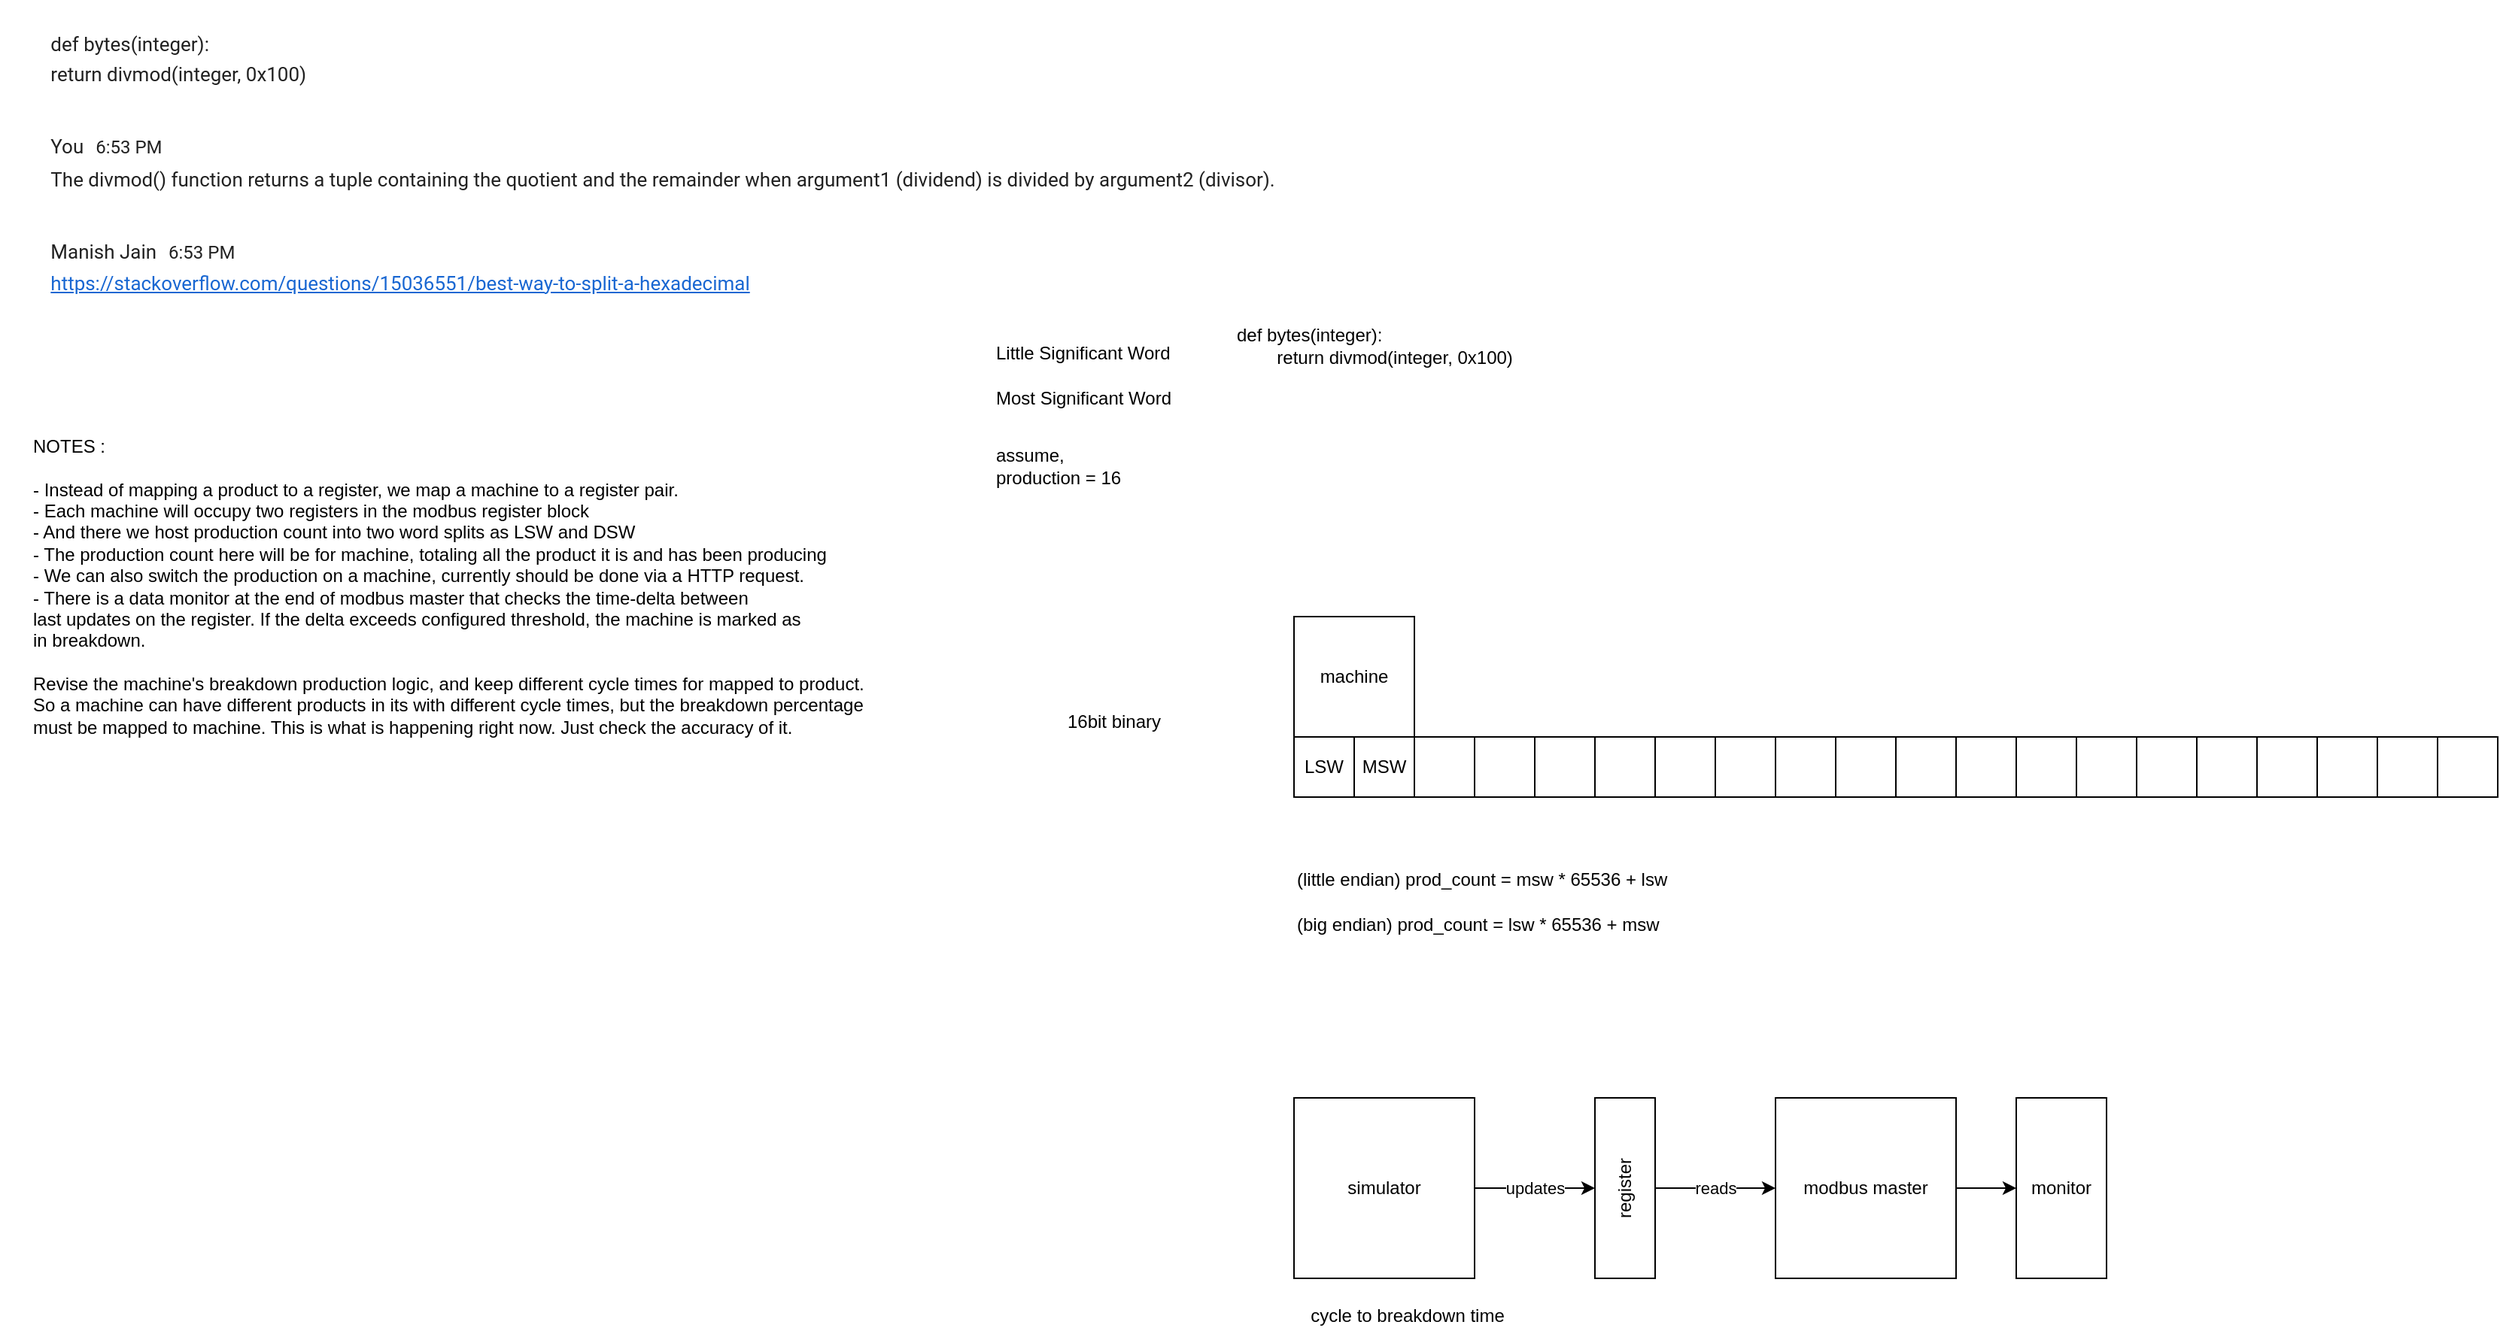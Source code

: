 <mxfile version="20.8.10" type="device"><diagram name="Page-1" id="9J_NrtrjAjr4oXSVWYrk"><mxGraphModel dx="13418" dy="16820" grid="1" gridSize="10" guides="1" tooltips="1" connect="1" arrows="1" fold="1" page="1" pageScale="1" pageWidth="12000" pageHeight="16000" math="0" shadow="0"><root><mxCell id="0"/><mxCell id="1" parent="0"/><mxCell id="U2GMqxFalr2ZggHfM8GO-1" value="LSW" style="rounded=0;whiteSpace=wrap;html=1;" parent="1" vertex="1"><mxGeometry x="280" y="480" width="40" height="40" as="geometry"/></mxCell><mxCell id="U2GMqxFalr2ZggHfM8GO-2" value="MSW" style="rounded=0;whiteSpace=wrap;html=1;" parent="1" vertex="1"><mxGeometry x="320" y="480" width="40" height="40" as="geometry"/></mxCell><mxCell id="U2GMqxFalr2ZggHfM8GO-3" value="" style="rounded=0;whiteSpace=wrap;html=1;" parent="1" vertex="1"><mxGeometry x="360" y="480" width="40" height="40" as="geometry"/></mxCell><mxCell id="U2GMqxFalr2ZggHfM8GO-4" value="" style="rounded=0;whiteSpace=wrap;html=1;" parent="1" vertex="1"><mxGeometry x="400" y="480" width="40" height="40" as="geometry"/></mxCell><mxCell id="U2GMqxFalr2ZggHfM8GO-5" value="" style="rounded=0;whiteSpace=wrap;html=1;" parent="1" vertex="1"><mxGeometry x="440" y="480" width="40" height="40" as="geometry"/></mxCell><mxCell id="U2GMqxFalr2ZggHfM8GO-9" value="" style="rounded=0;whiteSpace=wrap;html=1;" parent="1" vertex="1"><mxGeometry x="480" y="480" width="40" height="40" as="geometry"/></mxCell><mxCell id="U2GMqxFalr2ZggHfM8GO-10" value="" style="rounded=0;whiteSpace=wrap;html=1;" parent="1" vertex="1"><mxGeometry x="520" y="480" width="40" height="40" as="geometry"/></mxCell><mxCell id="U2GMqxFalr2ZggHfM8GO-11" value="" style="rounded=0;whiteSpace=wrap;html=1;" parent="1" vertex="1"><mxGeometry x="560" y="480" width="40" height="40" as="geometry"/></mxCell><mxCell id="U2GMqxFalr2ZggHfM8GO-12" value="" style="rounded=0;whiteSpace=wrap;html=1;" parent="1" vertex="1"><mxGeometry x="600" y="480" width="40" height="40" as="geometry"/></mxCell><mxCell id="U2GMqxFalr2ZggHfM8GO-13" value="" style="rounded=0;whiteSpace=wrap;html=1;" parent="1" vertex="1"><mxGeometry x="640" y="480" width="40" height="40" as="geometry"/></mxCell><mxCell id="U2GMqxFalr2ZggHfM8GO-14" value="" style="rounded=0;whiteSpace=wrap;html=1;" parent="1" vertex="1"><mxGeometry x="680" y="480" width="40" height="40" as="geometry"/></mxCell><mxCell id="U2GMqxFalr2ZggHfM8GO-15" value="" style="rounded=0;whiteSpace=wrap;html=1;" parent="1" vertex="1"><mxGeometry x="720" y="480" width="40" height="40" as="geometry"/></mxCell><mxCell id="U2GMqxFalr2ZggHfM8GO-16" value="" style="rounded=0;whiteSpace=wrap;html=1;" parent="1" vertex="1"><mxGeometry x="760" y="480" width="40" height="40" as="geometry"/></mxCell><mxCell id="U2GMqxFalr2ZggHfM8GO-17" value="" style="rounded=0;whiteSpace=wrap;html=1;" parent="1" vertex="1"><mxGeometry x="800" y="480" width="40" height="40" as="geometry"/></mxCell><mxCell id="U2GMqxFalr2ZggHfM8GO-18" value="" style="rounded=0;whiteSpace=wrap;html=1;" parent="1" vertex="1"><mxGeometry x="840" y="480" width="40" height="40" as="geometry"/></mxCell><mxCell id="U2GMqxFalr2ZggHfM8GO-19" value="" style="rounded=0;whiteSpace=wrap;html=1;" parent="1" vertex="1"><mxGeometry x="880" y="480" width="40" height="40" as="geometry"/></mxCell><mxCell id="U2GMqxFalr2ZggHfM8GO-20" value="" style="rounded=0;whiteSpace=wrap;html=1;" parent="1" vertex="1"><mxGeometry x="920" y="480" width="40" height="40" as="geometry"/></mxCell><mxCell id="U2GMqxFalr2ZggHfM8GO-21" value="" style="rounded=0;whiteSpace=wrap;html=1;" parent="1" vertex="1"><mxGeometry x="960" y="480" width="40" height="40" as="geometry"/></mxCell><mxCell id="U2GMqxFalr2ZggHfM8GO-22" value="" style="rounded=0;whiteSpace=wrap;html=1;" parent="1" vertex="1"><mxGeometry x="1000" y="480" width="40" height="40" as="geometry"/></mxCell><mxCell id="U2GMqxFalr2ZggHfM8GO-23" value="" style="rounded=0;whiteSpace=wrap;html=1;" parent="1" vertex="1"><mxGeometry x="1040" y="480" width="40" height="40" as="geometry"/></mxCell><mxCell id="U2GMqxFalr2ZggHfM8GO-24" value="machine" style="rounded=0;whiteSpace=wrap;html=1;" parent="1" vertex="1"><mxGeometry x="280" y="400" width="80" height="80" as="geometry"/></mxCell><mxCell id="U2GMqxFalr2ZggHfM8GO-25" value="Little Significant Word" style="text;html=1;align=left;verticalAlign=middle;resizable=0;points=[];autosize=1;strokeColor=none;fillColor=none;" parent="1" vertex="1"><mxGeometry x="80" y="210" width="140" height="30" as="geometry"/></mxCell><mxCell id="U2GMqxFalr2ZggHfM8GO-26" value="Most Significant Word" style="text;html=1;align=left;verticalAlign=middle;resizable=0;points=[];autosize=1;strokeColor=none;fillColor=none;" parent="1" vertex="1"><mxGeometry x="80" y="240" width="140" height="30" as="geometry"/></mxCell><mxCell id="U2GMqxFalr2ZggHfM8GO-27" value="(little endian) prod_count = msw * 65536 + lsw" style="text;html=1;align=left;verticalAlign=middle;resizable=0;points=[];autosize=1;strokeColor=none;fillColor=none;" parent="1" vertex="1"><mxGeometry x="280" y="560" width="270" height="30" as="geometry"/></mxCell><mxCell id="U2GMqxFalr2ZggHfM8GO-28" value="(big endian) prod_count = lsw * 65536 + msw" style="text;html=1;align=left;verticalAlign=middle;resizable=0;points=[];autosize=1;strokeColor=none;fillColor=none;" parent="1" vertex="1"><mxGeometry x="280" y="590" width="260" height="30" as="geometry"/></mxCell><mxCell id="U2GMqxFalr2ZggHfM8GO-29" value="16bit binary" style="text;html=1;align=center;verticalAlign=middle;resizable=0;points=[];autosize=1;strokeColor=none;fillColor=none;" parent="1" vertex="1"><mxGeometry x="115" y="455" width="90" height="30" as="geometry"/></mxCell><mxCell id="U2GMqxFalr2ZggHfM8GO-30" value="assume,&lt;br&gt;production = 16&amp;nbsp;" style="text;html=1;align=left;verticalAlign=middle;resizable=0;points=[];autosize=1;strokeColor=none;fillColor=none;" parent="1" vertex="1"><mxGeometry x="80" y="280" width="110" height="40" as="geometry"/></mxCell><mxCell id="U2GMqxFalr2ZggHfM8GO-31" value="def bytes(integer):&lt;br&gt;&lt;span style=&quot;white-space: pre;&quot;&gt;&#9;&lt;/span&gt;return divmod(integer, 0x100)" style="text;html=1;align=left;verticalAlign=middle;resizable=0;points=[];autosize=1;strokeColor=none;fillColor=none;" parent="1" vertex="1"><mxGeometry x="240" y="200" width="210" height="40" as="geometry"/></mxCell><mxCell id="U2GMqxFalr2ZggHfM8GO-32" value="&lt;div style=&quot;-webkit-tap-highlight-color: transparent; padding: 0.75rem 1.5rem 0.875rem; color: rgba(0, 0, 0, 0.87); font-family: Roboto, arial, sans-serif; text-align: left; background-color: rgb(255, 255, 255); order: 0;&quot; data-formatted-timestamp=&quot;6:48 PM&quot; data-timestamp=&quot;1677763111999&quot; data-sender-name=&quot;Manish Jain&quot; data-sender-id=&quot;spaces/PuNaWgmGEuEB/devices/487b0ce5-307d-4ecf-afee-7c8b1b851308&quot; tabindex=&quot;-1&quot; class=&quot;GDhqjd&quot;&gt;&lt;div style=&quot;-webkit-tap-highlight-color: transparent; clear: both; max-width: 100%;&quot; class=&quot;Zmm6We&quot;&gt;&lt;div style=&quot;-webkit-tap-highlight-color: transparent; color: var(--hotlane-on-background-color); font-size: 0.812rem; line-height: 1.25rem; padding-top: 0px; overflow-wrap: break-word;&quot; data-message-text=&quot;def bytes(integer):&lt;br/&gt;    return divmod(integer, 0x100)&quot; class=&quot;oIy2qc&quot;&gt;def bytes(integer):&lt;br/&gt;    return divmod(integer, 0x100)&lt;/div&gt;&lt;/div&gt;&lt;/div&gt;&lt;div style=&quot;-webkit-tap-highlight-color: transparent; padding: 0.75rem 1.5rem 0.875rem; color: rgba(0, 0, 0, 0.87); font-family: Roboto, arial, sans-serif; text-align: left; background-color: rgb(255, 255, 255); order: 2;&quot; data-formatted-timestamp=&quot;6:53 PM&quot; data-timestamp=&quot;1677763382999&quot; data-sender-name=&quot;You&quot; data-sender-id=&quot;_self_&quot; tabindex=&quot;-1&quot; class=&quot;GDhqjd&quot;&gt;&lt;div style=&quot;-webkit-tap-highlight-color: transparent;&quot;&gt;&lt;div style=&quot;-webkit-tap-highlight-color: transparent; color: var(--hotlane-on-background-color); display: inline-block; float: left; font-size: 0.812rem; line-height: 1.25; padding-bottom: 0.188rem; padding-top: 0.25rem; padding-right: 0.5rem; overflow-wrap: break-word;&quot; class=&quot;YTbUzc&quot;&gt;You&lt;/div&gt;&lt;div style=&quot;-webkit-tap-highlight-color: transparent; color: var(--hotlane-on-surface-variant-color); display: inline-block; float: left; font-size: 0.75rem; line-height: 1.5; padding-top: 0.188rem;&quot; class=&quot;MuzmKe&quot;&gt;6:53 PM&lt;/div&gt;&lt;/div&gt;&lt;div style=&quot;-webkit-tap-highlight-color: transparent; clear: both; max-width: 100%;&quot; class=&quot;Zmm6We&quot;&gt;&lt;div style=&quot;-webkit-tap-highlight-color: transparent; color: var(--hotlane-on-background-color); font-size: 0.812rem; line-height: 1.25rem; padding-top: 0px; overflow-wrap: break-word;&quot; data-message-text=&quot;The divmod() function returns a tuple containing the quotient and the remainder when argument1 (dividend) is divided by argument2 (divisor).&quot; class=&quot;oIy2qc&quot;&gt;The divmod() function returns a tuple containing the quotient and the remainder when argument1 (dividend) is divided by argument2 (divisor).&lt;/div&gt;&lt;/div&gt;&lt;/div&gt;&lt;div style=&quot;-webkit-tap-highlight-color: transparent; padding: 0.75rem 1.5rem 0.875rem; outline: transparent solid 1px; color: rgba(0, 0, 0, 0.87); font-family: Roboto, arial, sans-serif; text-align: left; background-color: rgb(255, 255, 255); order: 3;&quot; data-formatted-timestamp=&quot;6:53 PM&quot; data-timestamp=&quot;1677763413999&quot; data-sender-name=&quot;Manish Jain&quot; data-sender-id=&quot;spaces/PuNaWgmGEuEB/devices/487b0ce5-307d-4ecf-afee-7c8b1b851308&quot; tabindex=&quot;-1&quot; class=&quot;GDhqjd&quot;&gt;&lt;div style=&quot;-webkit-tap-highlight-color: transparent;&quot;&gt;&lt;div style=&quot;-webkit-tap-highlight-color: transparent; color: var(--hotlane-on-background-color); display: inline-block; float: left; font-size: 0.812rem; line-height: 1.25; padding-bottom: 0.188rem; padding-top: 0.25rem; padding-right: 0.5rem; overflow-wrap: break-word;&quot; class=&quot;YTbUzc&quot;&gt;Manish Jain&lt;/div&gt;&lt;div style=&quot;-webkit-tap-highlight-color: transparent; color: var(--hotlane-on-surface-variant-color); display: inline-block; float: left; font-size: 0.75rem; line-height: 1.5; padding-top: 0.188rem;&quot; class=&quot;MuzmKe&quot;&gt;6:53 PM&lt;/div&gt;&lt;/div&gt;&lt;div style=&quot;-webkit-tap-highlight-color: transparent; clear: both; max-width: 100%;&quot; class=&quot;Zmm6We&quot;&gt;&lt;div style=&quot;-webkit-tap-highlight-color: transparent; color: var(--hotlane-on-background-color); font-size: 0.812rem; line-height: 1.25rem; padding-top: 0px; overflow-wrap: break-word;&quot; data-message-text=&quot;https://stackoverflow.com/questions/15036551/best-way-to-split-a-hexadecimal&quot; class=&quot;oIy2qc&quot;&gt;&lt;a style=&quot;-webkit-tap-highlight-color: transparent; color: rgb(25, 103, 210); font-size: 0.812rem;&quot; href=&quot;https://stackoverflow.com/questions/15036551/best-way-to-split-a-hexadecimal&quot; target=&quot;_blank&quot; rel=&quot;nofollow noopener noreferrer&quot; class=&quot;DbQRg&quot;&gt;https://stackoverflow.com/questions/15036551/best-way-to-split-a-hexadecimal&lt;/a&gt;&lt;/div&gt;&lt;/div&gt;&lt;/div&gt;" style="text;html=1;align=center;verticalAlign=middle;resizable=0;points=[];autosize=1;strokeColor=none;fillColor=none;" parent="1" vertex="1"><mxGeometry x="-580" y="-10" width="880" height="220" as="geometry"/></mxCell><mxCell id="U2GMqxFalr2ZggHfM8GO-35" value="updates" style="edgeStyle=orthogonalEdgeStyle;rounded=0;orthogonalLoop=1;jettySize=auto;html=1;exitX=1;exitY=0.5;exitDx=0;exitDy=0;entryX=0.5;entryY=0;entryDx=0;entryDy=0;" parent="1" source="U2GMqxFalr2ZggHfM8GO-33" target="U2GMqxFalr2ZggHfM8GO-34" edge="1"><mxGeometry relative="1" as="geometry"/></mxCell><mxCell id="U2GMqxFalr2ZggHfM8GO-33" value="simulator" style="rounded=0;whiteSpace=wrap;html=1;" parent="1" vertex="1"><mxGeometry x="280" y="720" width="120" height="120" as="geometry"/></mxCell><mxCell id="U2GMqxFalr2ZggHfM8GO-34" value="register" style="rounded=0;whiteSpace=wrap;html=1;rotation=-90;" parent="1" vertex="1"><mxGeometry x="440" y="760" width="120" height="40" as="geometry"/></mxCell><mxCell id="U2GMqxFalr2ZggHfM8GO-37" value="reads" style="edgeStyle=orthogonalEdgeStyle;rounded=0;orthogonalLoop=1;jettySize=auto;html=1;exitX=0;exitY=0.5;exitDx=0;exitDy=0;entryX=0.5;entryY=1;entryDx=0;entryDy=0;endArrow=none;endFill=0;startArrow=classic;startFill=1;" parent="1" source="U2GMqxFalr2ZggHfM8GO-36" target="U2GMqxFalr2ZggHfM8GO-34" edge="1"><mxGeometry relative="1" as="geometry"/></mxCell><mxCell id="U2GMqxFalr2ZggHfM8GO-36" value="modbus master" style="rounded=0;whiteSpace=wrap;html=1;" parent="1" vertex="1"><mxGeometry x="600" y="720" width="120" height="120" as="geometry"/></mxCell><mxCell id="U2GMqxFalr2ZggHfM8GO-38" value="cycle to breakdown time" style="text;html=1;align=center;verticalAlign=middle;resizable=0;points=[];autosize=1;strokeColor=none;fillColor=none;" parent="1" vertex="1"><mxGeometry x="280" y="850" width="150" height="30" as="geometry"/></mxCell><mxCell id="U2GMqxFalr2ZggHfM8GO-41" style="edgeStyle=orthogonalEdgeStyle;rounded=0;orthogonalLoop=1;jettySize=auto;html=1;exitX=0;exitY=0.5;exitDx=0;exitDy=0;entryX=1;entryY=0.5;entryDx=0;entryDy=0;startArrow=classic;startFill=1;endArrow=none;endFill=0;" parent="1" source="U2GMqxFalr2ZggHfM8GO-39" target="U2GMqxFalr2ZggHfM8GO-36" edge="1"><mxGeometry relative="1" as="geometry"/></mxCell><mxCell id="U2GMqxFalr2ZggHfM8GO-39" value="monitor" style="rounded=0;whiteSpace=wrap;html=1;" parent="1" vertex="1"><mxGeometry x="760" y="720" width="60" height="120" as="geometry"/></mxCell><mxCell id="t4URbSgQj2tQCU8riGn0-1" value="NOTES :&amp;nbsp;&lt;br&gt;&lt;br&gt;- Instead of mapping a product to a register, we map a machine to a register pair.&lt;br&gt;- Each machine will occupy two registers in the modbus register block&lt;br&gt;- And there we host production count into two word splits as LSW and DSW&lt;br&gt;- The production count here will be for machine, totaling all the product it is and has been producing&lt;br&gt;- We can also switch the production on a machine, currently should be done via a HTTP request.&lt;br&gt;- There is a data monitor at the end of modbus master that checks the time-delta between&lt;br&gt;last updates on the register. If the delta exceeds configured threshold, the machine is marked as&lt;br&gt;in breakdown.&lt;br&gt;&lt;br&gt;Revise the machine's breakdown production logic, and keep different cycle times for mapped to product.&lt;br&gt;So a machine can have different products in its with different cycle times, but the breakdown percentage&lt;br&gt;must be mapped to machine. This is what is happening right now. Just check the accuracy of it." style="text;html=1;align=left;verticalAlign=middle;resizable=0;points=[];autosize=1;strokeColor=none;fillColor=none;" vertex="1" parent="1"><mxGeometry x="-560" y="275" width="580" height="210" as="geometry"/></mxCell></root></mxGraphModel></diagram></mxfile>